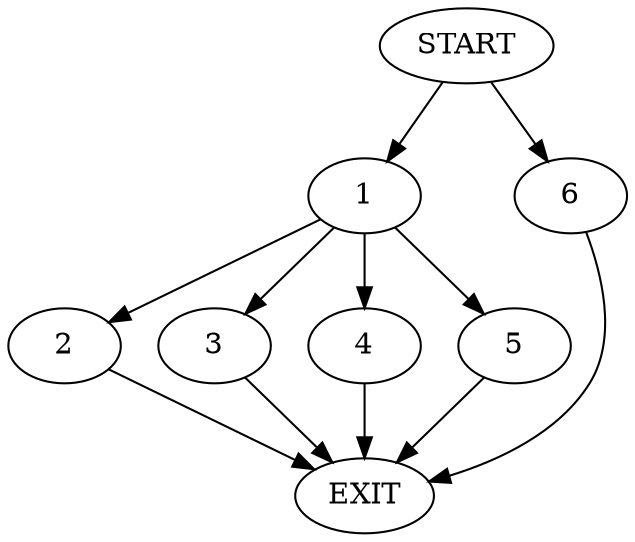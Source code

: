 digraph {
0 [label="START"]
7 [label="EXIT"]
0 -> 1
1 -> 2
1 -> 3
1 -> 4
1 -> 5
4 -> 7
3 -> 7
2 -> 7
5 -> 7
0 -> 6
6 -> 7
}
